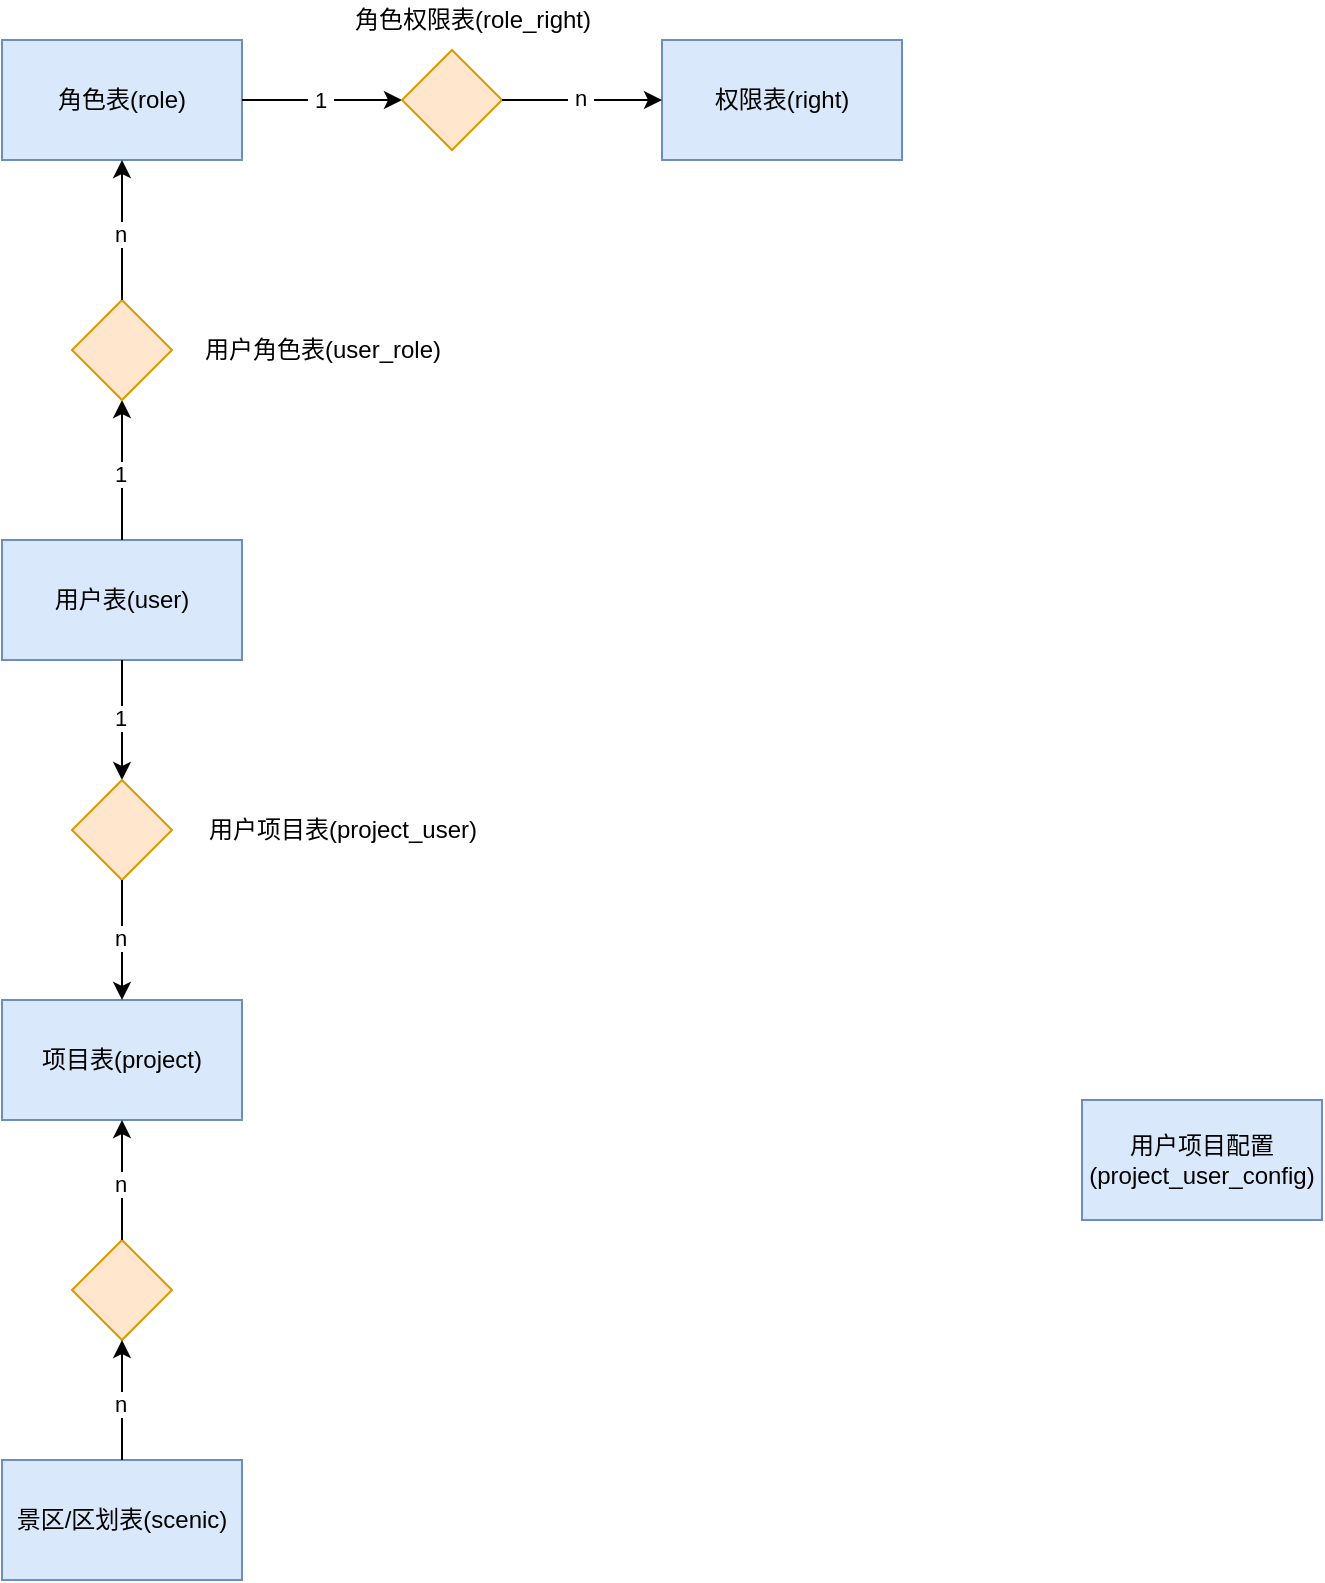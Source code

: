 <mxfile version="13.10.2" type="github">
  <diagram id="jSfyrHMaqYscW3Hgkhtl" name="Page-1">
    <mxGraphModel dx="1584" dy="920" grid="1" gridSize="10" guides="1" tooltips="1" connect="1" arrows="1" fold="1" page="0" pageScale="1" pageWidth="827" pageHeight="1169" math="0" shadow="0">
      <root>
        <mxCell id="0" />
        <mxCell id="1" parent="0" />
        <mxCell id="ntpL3JNamJc1o5I3P88G-1" value="用户表(user)" style="rounded=0;whiteSpace=wrap;html=1;fillColor=#dae8fc;strokeColor=#6c8ebf;" vertex="1" parent="1">
          <mxGeometry x="240" y="270" width="120" height="60" as="geometry" />
        </mxCell>
        <mxCell id="ntpL3JNamJc1o5I3P88G-2" value="项目表(project)" style="rounded=0;whiteSpace=wrap;html=1;fillColor=#dae8fc;strokeColor=#6c8ebf;" vertex="1" parent="1">
          <mxGeometry x="240" y="500" width="120" height="60" as="geometry" />
        </mxCell>
        <mxCell id="ntpL3JNamJc1o5I3P88G-4" value="景区/区划表(scenic)" style="rounded=0;whiteSpace=wrap;html=1;fillColor=#dae8fc;strokeColor=#6c8ebf;" vertex="1" parent="1">
          <mxGeometry x="240" y="730" width="120" height="60" as="geometry" />
        </mxCell>
        <mxCell id="ntpL3JNamJc1o5I3P88G-5" value="" style="rhombus;whiteSpace=wrap;html=1;fillColor=#ffe6cc;strokeColor=#d79b00;" vertex="1" parent="1">
          <mxGeometry x="275" y="620" width="50" height="50" as="geometry" />
        </mxCell>
        <mxCell id="ntpL3JNamJc1o5I3P88G-12" value="用户项目配置(project_user_config)" style="rounded=0;whiteSpace=wrap;html=1;fillColor=#dae8fc;strokeColor=#6c8ebf;" vertex="1" parent="1">
          <mxGeometry x="780" y="550" width="120" height="60" as="geometry" />
        </mxCell>
        <mxCell id="ntpL3JNamJc1o5I3P88G-13" value="" style="endArrow=classic;html=1;exitX=0.5;exitY=1;exitDx=0;exitDy=0;entryX=0.5;entryY=0;entryDx=0;entryDy=0;" edge="1" parent="1" source="ntpL3JNamJc1o5I3P88G-1" target="ntpL3JNamJc1o5I3P88G-15">
          <mxGeometry width="50" height="50" relative="1" as="geometry">
            <mxPoint x="80" y="570" as="sourcePoint" />
            <mxPoint x="300" y="380" as="targetPoint" />
          </mxGeometry>
        </mxCell>
        <mxCell id="ntpL3JNamJc1o5I3P88G-14" value="1" style="edgeLabel;html=1;align=center;verticalAlign=middle;resizable=0;points=[];" vertex="1" connectable="0" parent="ntpL3JNamJc1o5I3P88G-13">
          <mxGeometry x="-0.04" y="-1" relative="1" as="geometry">
            <mxPoint as="offset" />
          </mxGeometry>
        </mxCell>
        <mxCell id="ntpL3JNamJc1o5I3P88G-15" value="" style="rhombus;whiteSpace=wrap;html=1;fillColor=#ffe6cc;strokeColor=#d79b00;" vertex="1" parent="1">
          <mxGeometry x="275" y="390" width="50" height="50" as="geometry" />
        </mxCell>
        <mxCell id="ntpL3JNamJc1o5I3P88G-16" value="" style="endArrow=classic;html=1;exitX=0.5;exitY=1;exitDx=0;exitDy=0;entryX=0.5;entryY=0;entryDx=0;entryDy=0;" edge="1" parent="1" source="ntpL3JNamJc1o5I3P88G-15" target="ntpL3JNamJc1o5I3P88G-2">
          <mxGeometry width="50" height="50" relative="1" as="geometry">
            <mxPoint x="380" y="430" as="sourcePoint" />
            <mxPoint x="380" y="480" as="targetPoint" />
          </mxGeometry>
        </mxCell>
        <mxCell id="ntpL3JNamJc1o5I3P88G-17" value="n" style="edgeLabel;html=1;align=center;verticalAlign=middle;resizable=0;points=[];" vertex="1" connectable="0" parent="ntpL3JNamJc1o5I3P88G-16">
          <mxGeometry x="-0.04" y="-1" relative="1" as="geometry">
            <mxPoint as="offset" />
          </mxGeometry>
        </mxCell>
        <mxCell id="ntpL3JNamJc1o5I3P88G-18" value="用户项目表(project_user)" style="text;html=1;align=center;verticalAlign=middle;resizable=0;points=[];autosize=1;" vertex="1" parent="1">
          <mxGeometry x="335" y="405" width="150" height="20" as="geometry" />
        </mxCell>
        <mxCell id="ntpL3JNamJc1o5I3P88G-20" value="" style="endArrow=classic;html=1;exitX=0.5;exitY=0;exitDx=0;exitDy=0;" edge="1" parent="1" source="ntpL3JNamJc1o5I3P88G-5" target="ntpL3JNamJc1o5I3P88G-2">
          <mxGeometry width="50" height="50" relative="1" as="geometry">
            <mxPoint x="540" y="470" as="sourcePoint" />
            <mxPoint x="590" y="420" as="targetPoint" />
          </mxGeometry>
        </mxCell>
        <mxCell id="ntpL3JNamJc1o5I3P88G-21" value="n" style="edgeLabel;html=1;align=center;verticalAlign=middle;resizable=0;points=[];" vertex="1" connectable="0" parent="ntpL3JNamJc1o5I3P88G-20">
          <mxGeometry x="-0.067" y="-2" relative="1" as="geometry">
            <mxPoint x="-3" as="offset" />
          </mxGeometry>
        </mxCell>
        <mxCell id="ntpL3JNamJc1o5I3P88G-22" value="" style="endArrow=classic;html=1;exitX=0.5;exitY=0;exitDx=0;exitDy=0;entryX=0.5;entryY=1;entryDx=0;entryDy=0;" edge="1" parent="1" source="ntpL3JNamJc1o5I3P88G-4" target="ntpL3JNamJc1o5I3P88G-5">
          <mxGeometry width="50" height="50" relative="1" as="geometry">
            <mxPoint x="440" y="730" as="sourcePoint" />
            <mxPoint x="440" y="670" as="targetPoint" />
          </mxGeometry>
        </mxCell>
        <mxCell id="ntpL3JNamJc1o5I3P88G-23" value="n" style="edgeLabel;html=1;align=center;verticalAlign=middle;resizable=0;points=[];" vertex="1" connectable="0" parent="ntpL3JNamJc1o5I3P88G-22">
          <mxGeometry x="-0.067" y="-2" relative="1" as="geometry">
            <mxPoint x="-3" as="offset" />
          </mxGeometry>
        </mxCell>
        <mxCell id="ntpL3JNamJc1o5I3P88G-24" value="角色表(role)" style="rounded=0;whiteSpace=wrap;html=1;fillColor=#dae8fc;strokeColor=#6c8ebf;" vertex="1" parent="1">
          <mxGeometry x="240" y="20" width="120" height="60" as="geometry" />
        </mxCell>
        <mxCell id="ntpL3JNamJc1o5I3P88G-25" value="权限表(right)" style="rounded=0;whiteSpace=wrap;html=1;fillColor=#dae8fc;strokeColor=#6c8ebf;" vertex="1" parent="1">
          <mxGeometry x="570" y="20" width="120" height="60" as="geometry" />
        </mxCell>
        <mxCell id="ntpL3JNamJc1o5I3P88G-26" value="" style="endArrow=classic;html=1;exitX=1;exitY=0.5;exitDx=0;exitDy=0;entryX=0;entryY=0.5;entryDx=0;entryDy=0;" edge="1" parent="1" target="ntpL3JNamJc1o5I3P88G-28" source="ntpL3JNamJc1o5I3P88G-24">
          <mxGeometry width="50" height="50" relative="1" as="geometry">
            <mxPoint x="625" y="165" as="sourcePoint" />
            <mxPoint x="625" y="215" as="targetPoint" />
          </mxGeometry>
        </mxCell>
        <mxCell id="ntpL3JNamJc1o5I3P88G-27" value="&amp;nbsp;1&amp;nbsp;" style="edgeLabel;html=1;align=center;verticalAlign=middle;resizable=0;points=[];" vertex="1" connectable="0" parent="ntpL3JNamJc1o5I3P88G-26">
          <mxGeometry x="-0.04" y="-1" relative="1" as="geometry">
            <mxPoint y="-1" as="offset" />
          </mxGeometry>
        </mxCell>
        <mxCell id="ntpL3JNamJc1o5I3P88G-28" value="" style="rhombus;whiteSpace=wrap;html=1;fillColor=#ffe6cc;strokeColor=#d79b00;" vertex="1" parent="1">
          <mxGeometry x="440" y="25" width="50" height="50" as="geometry" />
        </mxCell>
        <mxCell id="ntpL3JNamJc1o5I3P88G-29" value="" style="endArrow=classic;html=1;exitX=1;exitY=0.5;exitDx=0;exitDy=0;entryX=0;entryY=0.5;entryDx=0;entryDy=0;" edge="1" parent="1" source="ntpL3JNamJc1o5I3P88G-28" target="ntpL3JNamJc1o5I3P88G-25">
          <mxGeometry width="50" height="50" relative="1" as="geometry">
            <mxPoint x="705" y="265" as="sourcePoint" />
            <mxPoint x="625" y="335" as="targetPoint" />
          </mxGeometry>
        </mxCell>
        <mxCell id="ntpL3JNamJc1o5I3P88G-30" value="&amp;nbsp;n&amp;nbsp;" style="edgeLabel;html=1;align=center;verticalAlign=middle;resizable=0;points=[];" vertex="1" connectable="0" parent="ntpL3JNamJc1o5I3P88G-29">
          <mxGeometry x="-0.04" y="-1" relative="1" as="geometry">
            <mxPoint y="-2" as="offset" />
          </mxGeometry>
        </mxCell>
        <mxCell id="ntpL3JNamJc1o5I3P88G-31" value="角色权限表(role_right)" style="text;html=1;align=center;verticalAlign=middle;resizable=0;points=[];autosize=1;" vertex="1" parent="1">
          <mxGeometry x="410" width="130" height="20" as="geometry" />
        </mxCell>
        <mxCell id="ntpL3JNamJc1o5I3P88G-33" value="" style="endArrow=classic;html=1;exitX=0.5;exitY=0;exitDx=0;exitDy=0;entryX=0.5;entryY=1;entryDx=0;entryDy=0;" edge="1" parent="1" target="ntpL3JNamJc1o5I3P88G-35" source="ntpL3JNamJc1o5I3P88G-1">
          <mxGeometry width="50" height="50" relative="1" as="geometry">
            <mxPoint x="715" y="290" as="sourcePoint" />
            <mxPoint x="715" y="340" as="targetPoint" />
          </mxGeometry>
        </mxCell>
        <mxCell id="ntpL3JNamJc1o5I3P88G-34" value="1" style="edgeLabel;html=1;align=center;verticalAlign=middle;resizable=0;points=[];" vertex="1" connectable="0" parent="ntpL3JNamJc1o5I3P88G-33">
          <mxGeometry x="-0.04" y="-1" relative="1" as="geometry">
            <mxPoint x="-2" as="offset" />
          </mxGeometry>
        </mxCell>
        <mxCell id="ntpL3JNamJc1o5I3P88G-35" value="" style="rhombus;whiteSpace=wrap;html=1;fillColor=#ffe6cc;strokeColor=#d79b00;" vertex="1" parent="1">
          <mxGeometry x="275" y="150" width="50" height="50" as="geometry" />
        </mxCell>
        <mxCell id="ntpL3JNamJc1o5I3P88G-36" value="" style="endArrow=classic;html=1;entryX=0.5;entryY=1;entryDx=0;entryDy=0;" edge="1" parent="1" target="ntpL3JNamJc1o5I3P88G-24">
          <mxGeometry width="50" height="50" relative="1" as="geometry">
            <mxPoint x="300" y="150" as="sourcePoint" />
            <mxPoint x="715" y="460" as="targetPoint" />
          </mxGeometry>
        </mxCell>
        <mxCell id="ntpL3JNamJc1o5I3P88G-37" value="n" style="edgeLabel;html=1;align=center;verticalAlign=middle;resizable=0;points=[];" vertex="1" connectable="0" parent="ntpL3JNamJc1o5I3P88G-36">
          <mxGeometry x="-0.04" y="-1" relative="1" as="geometry">
            <mxPoint x="-2" as="offset" />
          </mxGeometry>
        </mxCell>
        <mxCell id="ntpL3JNamJc1o5I3P88G-38" value="用户角色表(user_role)" style="text;html=1;align=center;verticalAlign=middle;resizable=0;points=[];autosize=1;" vertex="1" parent="1">
          <mxGeometry x="335" y="165" width="130" height="20" as="geometry" />
        </mxCell>
      </root>
    </mxGraphModel>
  </diagram>
</mxfile>
